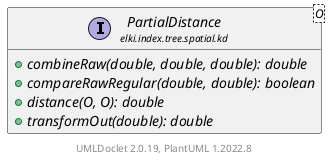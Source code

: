 @startuml
    remove .*\.(Instance|Par|Parameterizer|Factory)$
    set namespaceSeparator none
    hide empty fields
    hide empty methods

    interface "<size:14>PartialDistance\n<size:10>elki.index.tree.spatial.kd" as elki.index.tree.spatial.kd.PartialDistance<O> [[PartialDistance.html]] {
        {abstract} +combineRaw(double, double, double): double
        {abstract} +compareRawRegular(double, double): boolean
        {abstract} +distance(O, O): double
        {abstract} +transformOut(double): double
    }

    center footer UMLDoclet 2.0.19, PlantUML 1.2022.8
@enduml
